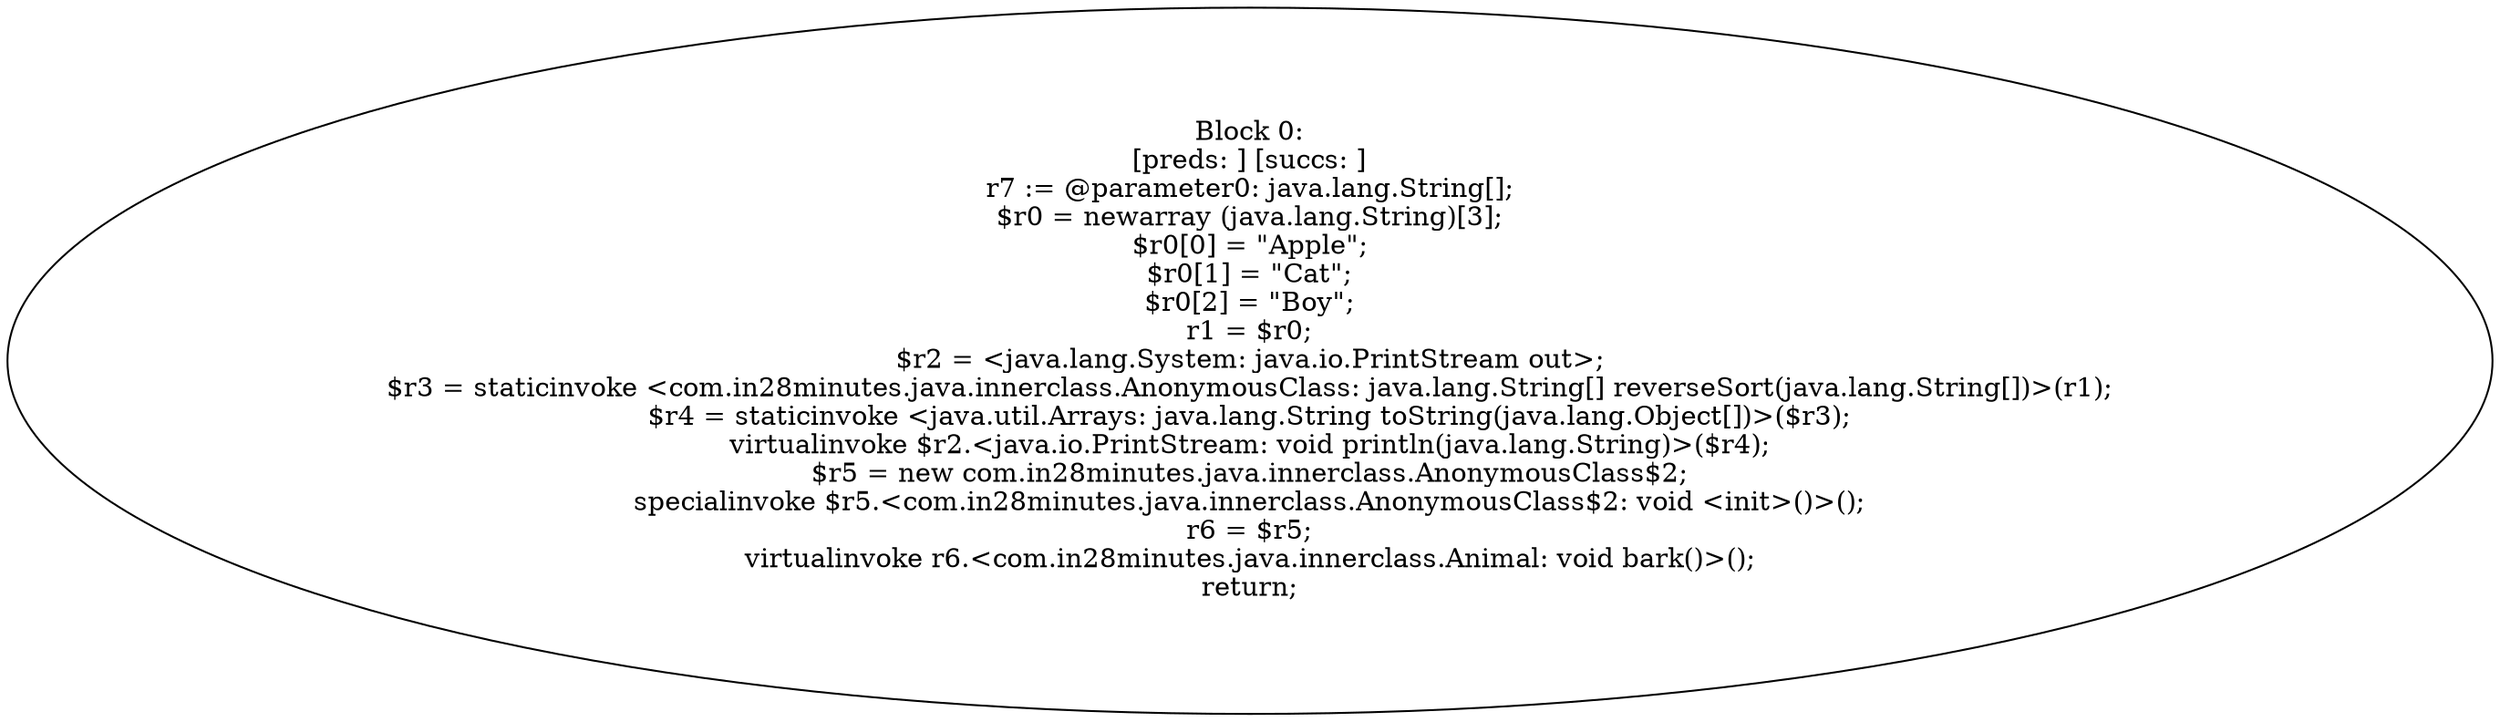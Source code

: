 digraph "unitGraph" {
    "Block 0:
[preds: ] [succs: ]
r7 := @parameter0: java.lang.String[];
$r0 = newarray (java.lang.String)[3];
$r0[0] = \"Apple\";
$r0[1] = \"Cat\";
$r0[2] = \"Boy\";
r1 = $r0;
$r2 = <java.lang.System: java.io.PrintStream out>;
$r3 = staticinvoke <com.in28minutes.java.innerclass.AnonymousClass: java.lang.String[] reverseSort(java.lang.String[])>(r1);
$r4 = staticinvoke <java.util.Arrays: java.lang.String toString(java.lang.Object[])>($r3);
virtualinvoke $r2.<java.io.PrintStream: void println(java.lang.String)>($r4);
$r5 = new com.in28minutes.java.innerclass.AnonymousClass$2;
specialinvoke $r5.<com.in28minutes.java.innerclass.AnonymousClass$2: void <init>()>();
r6 = $r5;
virtualinvoke r6.<com.in28minutes.java.innerclass.Animal: void bark()>();
return;
"
}
